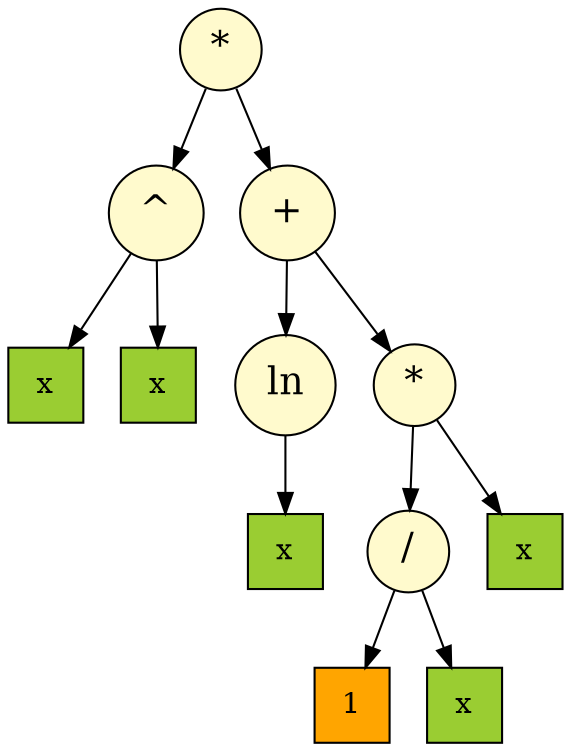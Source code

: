 digraph dump
{
node [style = filled]
	node0x558710da4bb0 [shape = "circle" label = "*", fillcolor = "#fffacd", fontsize = 18]
	node0x558710da49d0 [shape = "circle" label = "^", fillcolor = "#fffacd", fontsize = 18]
	node0x558710da4970 [shape = "square" label = "x", fillcolor = "#9acd32"]
	node0x558710da49d0 -> node0x558710da4970
	node0x558710da49a0 [shape = "square" label = "x", fillcolor = "#9acd32"]
	node0x558710da49d0 -> node0x558710da49a0
	node0x558710da4bb0 -> node0x558710da49d0
	node0x558710da4b80 [shape = "circle" label = "+", fillcolor = "#fffacd", fontsize = 18]
	node0x558710da4c10 [shape = "circle" label = "ln", fillcolor = "#fffacd", fontsize = 18]
	node0x558710da4be0 [shape = "square" label = "x", fillcolor = "#9acd32"]
	node0x558710da4c10 -> node0x558710da4be0
	node0x558710da4b80 -> node0x558710da4c10
	node0x558710da4b50 [shape = "circle" label = "*", fillcolor = "#fffacd", fontsize = 18]
	node0x558710da4af0 [shape = "circle" label = "/", fillcolor = "#fffacd", fontsize = 18]
	node0x558710da4a90 [shape = "square" label = "1", fillcolor = "#ffa500"]
	node0x558710da4af0 -> node0x558710da4a90
	node0x558710da4ac0 [shape = "square" label = "x", fillcolor = "#9acd32"]
	node0x558710da4af0 -> node0x558710da4ac0
	node0x558710da4b50 -> node0x558710da4af0
	node0x558710da4b20 [shape = "square" label = "x", fillcolor = "#9acd32"]
	node0x558710da4b50 -> node0x558710da4b20
	node0x558710da4b80 -> node0x558710da4b50
	node0x558710da4bb0 -> node0x558710da4b80

}
